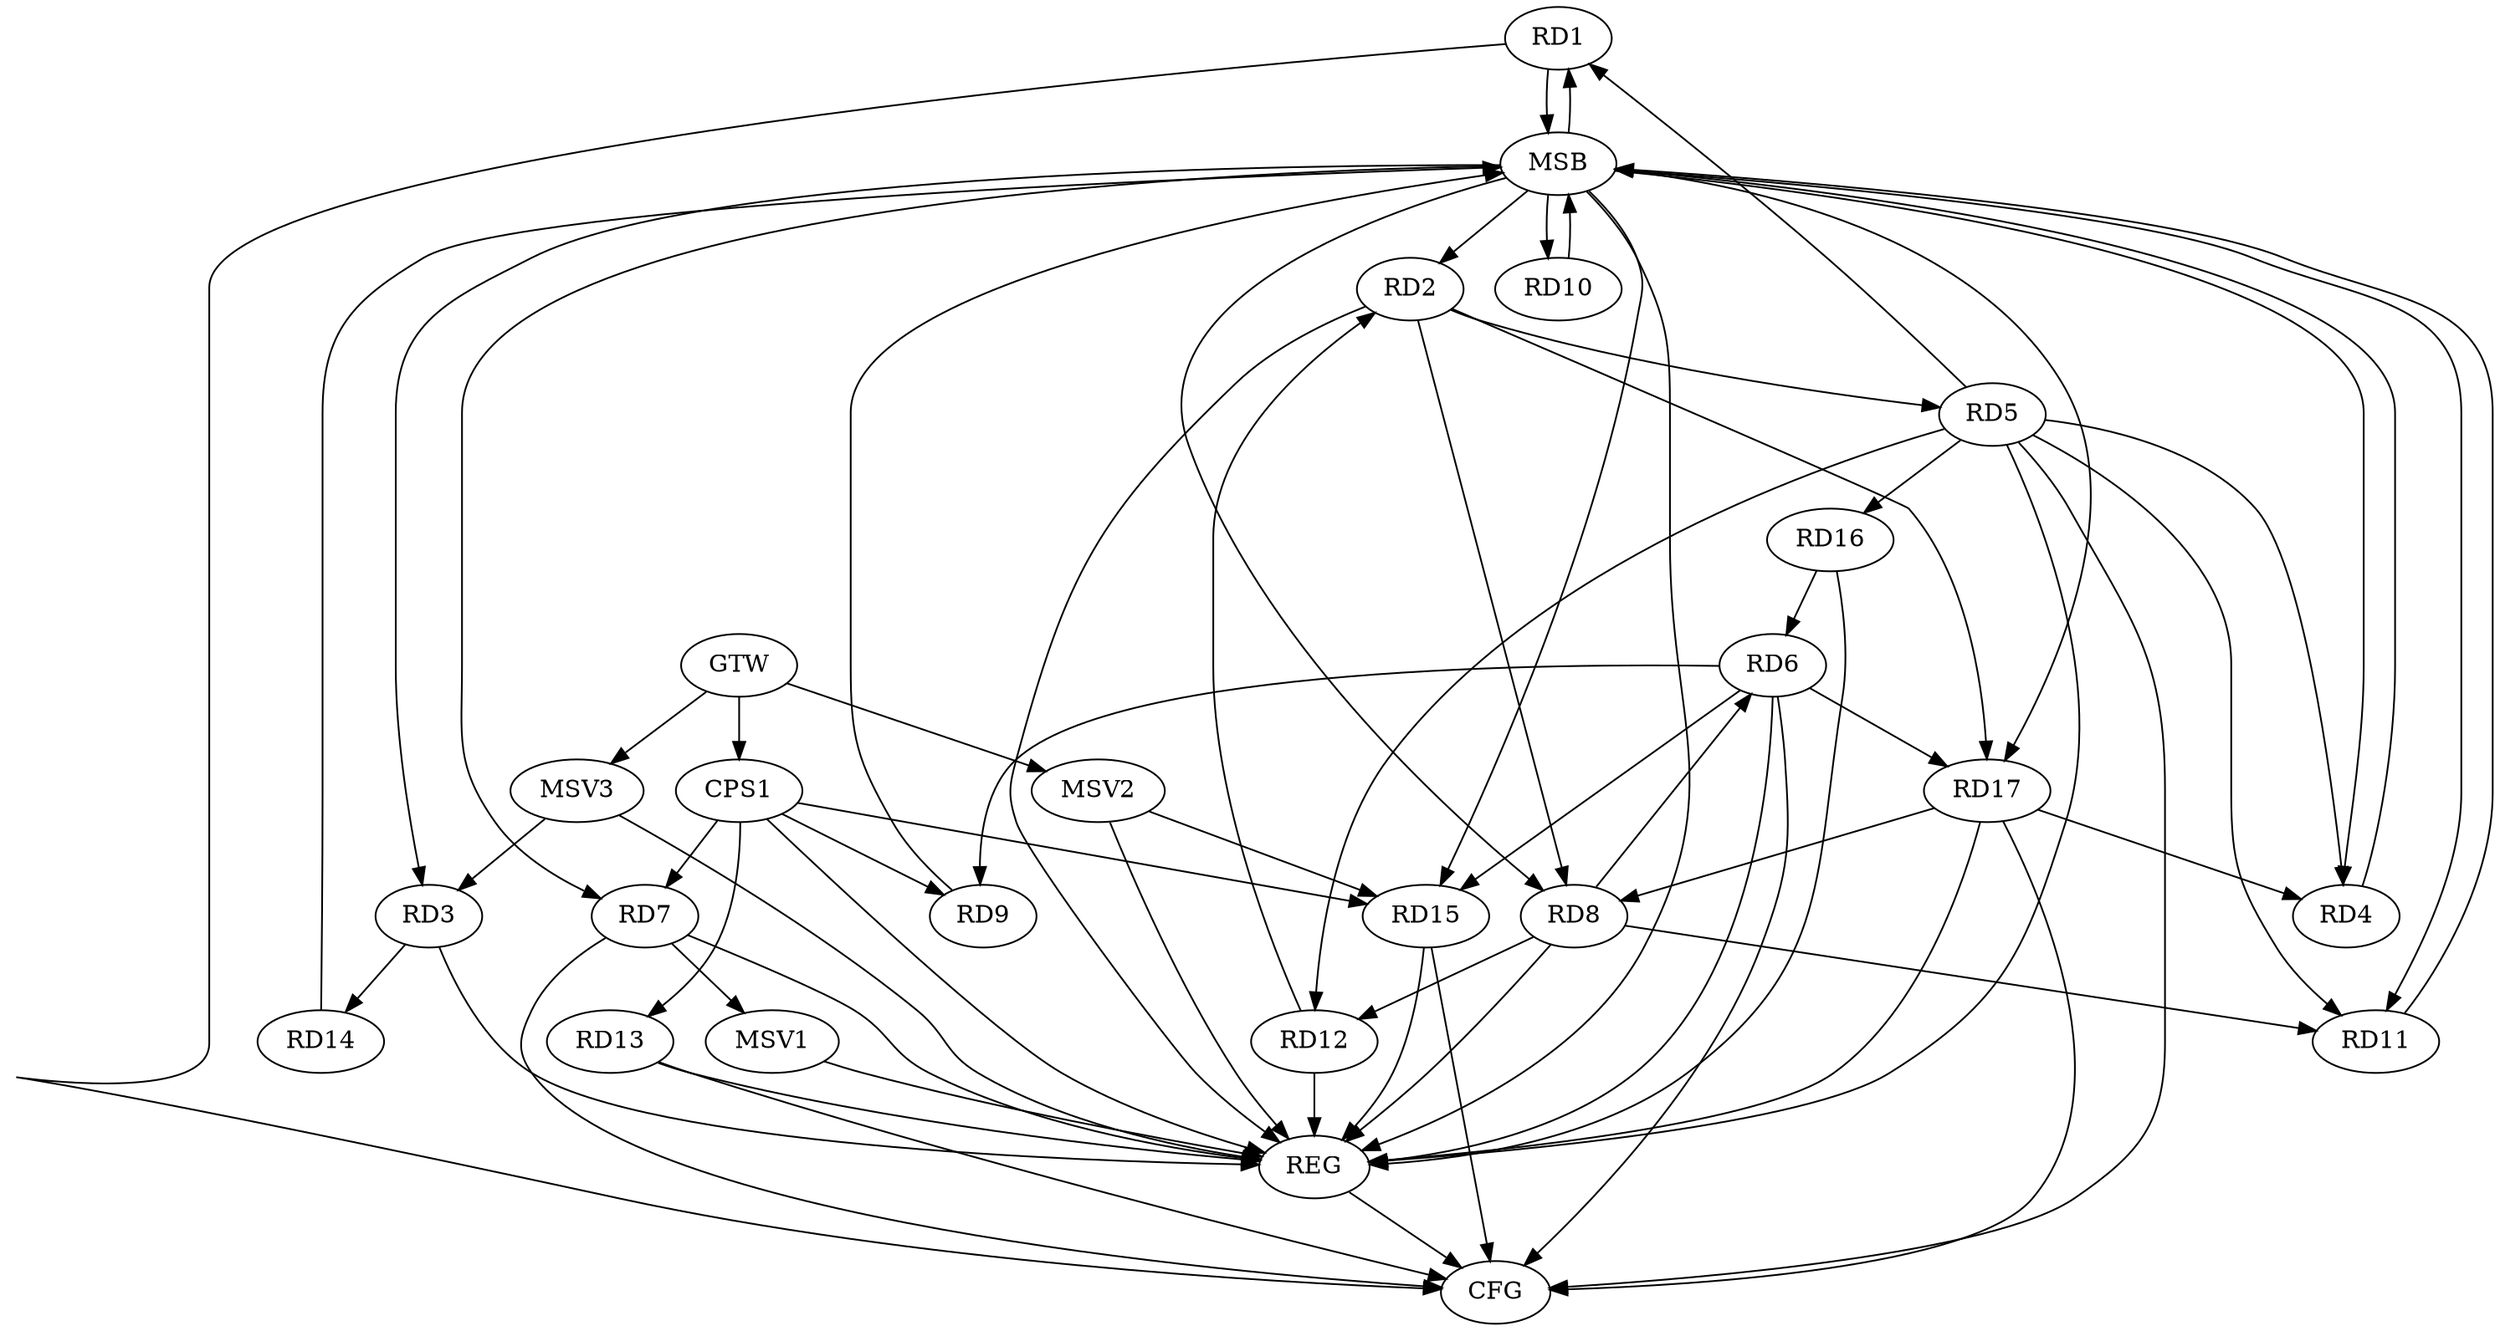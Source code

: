 strict digraph G {
  RD1 [ label="RD1" ];
  RD2 [ label="RD2" ];
  RD3 [ label="RD3" ];
  RD4 [ label="RD4" ];
  RD5 [ label="RD5" ];
  RD6 [ label="RD6" ];
  RD7 [ label="RD7" ];
  RD8 [ label="RD8" ];
  RD9 [ label="RD9" ];
  RD10 [ label="RD10" ];
  RD11 [ label="RD11" ];
  RD12 [ label="RD12" ];
  RD13 [ label="RD13" ];
  RD14 [ label="RD14" ];
  RD15 [ label="RD15" ];
  RD16 [ label="RD16" ];
  RD17 [ label="RD17" ];
  CPS1 [ label="CPS1" ];
  GTW [ label="GTW" ];
  REG [ label="REG" ];
  MSB [ label="MSB" ];
  CFG [ label="CFG" ];
  MSV1 [ label="MSV1" ];
  MSV2 [ label="MSV2" ];
  MSV3 [ label="MSV3" ];
  RD2 -> RD5;
  RD2 -> RD8;
  RD12 -> RD2;
  RD2 -> RD17;
  RD3 -> RD14;
  RD5 -> RD4;
  RD17 -> RD4;
  RD5 -> RD11;
  RD5 -> RD12;
  RD5 -> RD16;
  RD8 -> RD6;
  RD6 -> RD9;
  RD6 -> RD15;
  RD16 -> RD6;
  RD6 -> RD17;
  RD8 -> RD11;
  RD8 -> RD12;
  RD17 -> RD8;
  CPS1 -> RD7;
  CPS1 -> RD9;
  CPS1 -> RD13;
  CPS1 -> RD15;
  GTW -> CPS1;
  RD2 -> REG;
  RD3 -> REG;
  RD5 -> REG;
  RD6 -> REG;
  RD7 -> REG;
  RD8 -> REG;
  RD12 -> REG;
  RD13 -> REG;
  RD15 -> REG;
  RD16 -> REG;
  RD17 -> REG;
  CPS1 -> REG;
  RD1 -> MSB;
  MSB -> RD10;
  MSB -> REG;
  RD4 -> MSB;
  MSB -> RD8;
  MSB -> RD17;
  RD9 -> MSB;
  RD10 -> MSB;
  MSB -> RD4;
  MSB -> RD11;
  MSB -> RD15;
  RD11 -> MSB;
  MSB -> RD3;
  RD14 -> MSB;
  MSB -> RD1;
  MSB -> RD2;
  MSB -> RD7;
  RD1 -> CFG;
  RD13 -> CFG;
  RD17 -> CFG;
  RD15 -> CFG;
  RD7 -> CFG;
  RD5 -> CFG;
  RD6 -> CFG;
  REG -> CFG;
  RD5 -> RD1;
  RD7 -> MSV1;
  MSV1 -> REG;
  MSV2 -> RD15;
  GTW -> MSV2;
  MSV2 -> REG;
  MSV3 -> RD3;
  GTW -> MSV3;
  MSV3 -> REG;
}
